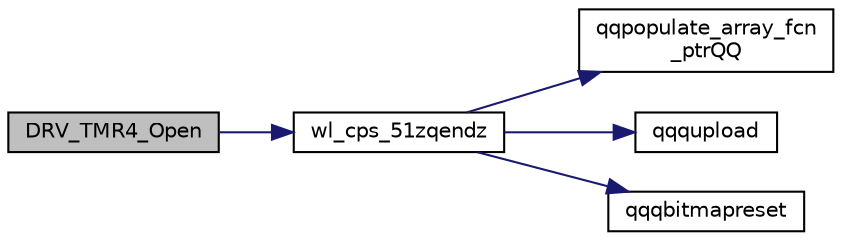 digraph "DRV_TMR4_Open"
{
  edge [fontname="Helvetica",fontsize="10",labelfontname="Helvetica",labelfontsize="10"];
  node [fontname="Helvetica",fontsize="10",shape=record];
  rankdir="LR";
  Node423 [label="DRV_TMR4_Open",height=0.2,width=0.4,color="black", fillcolor="grey75", style="filled", fontcolor="black"];
  Node423 -> Node424 [color="midnightblue",fontsize="10",style="solid",fontname="Helvetica"];
  Node424 [label="wl_cps_51zqendz",height=0.2,width=0.4,color="black", fillcolor="white", style="filled",URL="$inszt__wl__cps_8c.html#a643ad3d463b7f6352f5129c3e7cca3b7"];
  Node424 -> Node425 [color="midnightblue",fontsize="10",style="solid",fontname="Helvetica"];
  Node425 [label="qqpopulate_array_fcn\l_ptrQQ",height=0.2,width=0.4,color="black", fillcolor="white", style="filled",URL="$inszt__wl__cps_8c.html#a4ad6fa1bb94fc1c3ac2dc30925106081"];
  Node424 -> Node426 [color="midnightblue",fontsize="10",style="solid",fontname="Helvetica"];
  Node426 [label="qqqupload",height=0.2,width=0.4,color="black", fillcolor="white", style="filled",URL="$inszt__wl__cps_8c.html#a109761d7f84a96b5606e507bace276b5"];
  Node424 -> Node427 [color="midnightblue",fontsize="10",style="solid",fontname="Helvetica"];
  Node427 [label="qqqbitmapreset",height=0.2,width=0.4,color="black", fillcolor="white", style="filled",URL="$inszt__wl__cps_8c.html#a5688fceaed93ba591e78ee15ccb0187f"];
}
